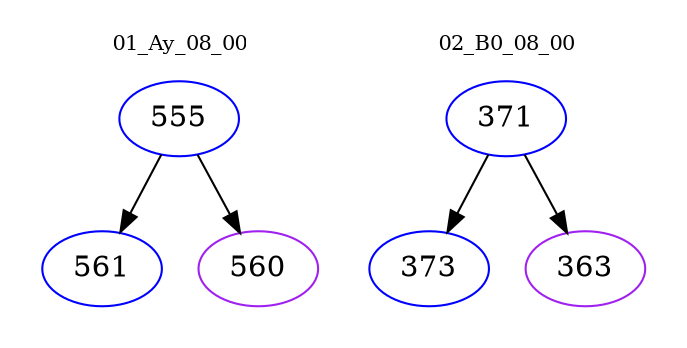 digraph{
subgraph cluster_0 {
color = white
label = "01_Ay_08_00";
fontsize=10;
T0_555 [label="555", color="blue"]
T0_555 -> T0_561 [color="black"]
T0_561 [label="561", color="blue"]
T0_555 -> T0_560 [color="black"]
T0_560 [label="560", color="purple"]
}
subgraph cluster_1 {
color = white
label = "02_B0_08_00";
fontsize=10;
T1_371 [label="371", color="blue"]
T1_371 -> T1_373 [color="black"]
T1_373 [label="373", color="blue"]
T1_371 -> T1_363 [color="black"]
T1_363 [label="363", color="purple"]
}
}
